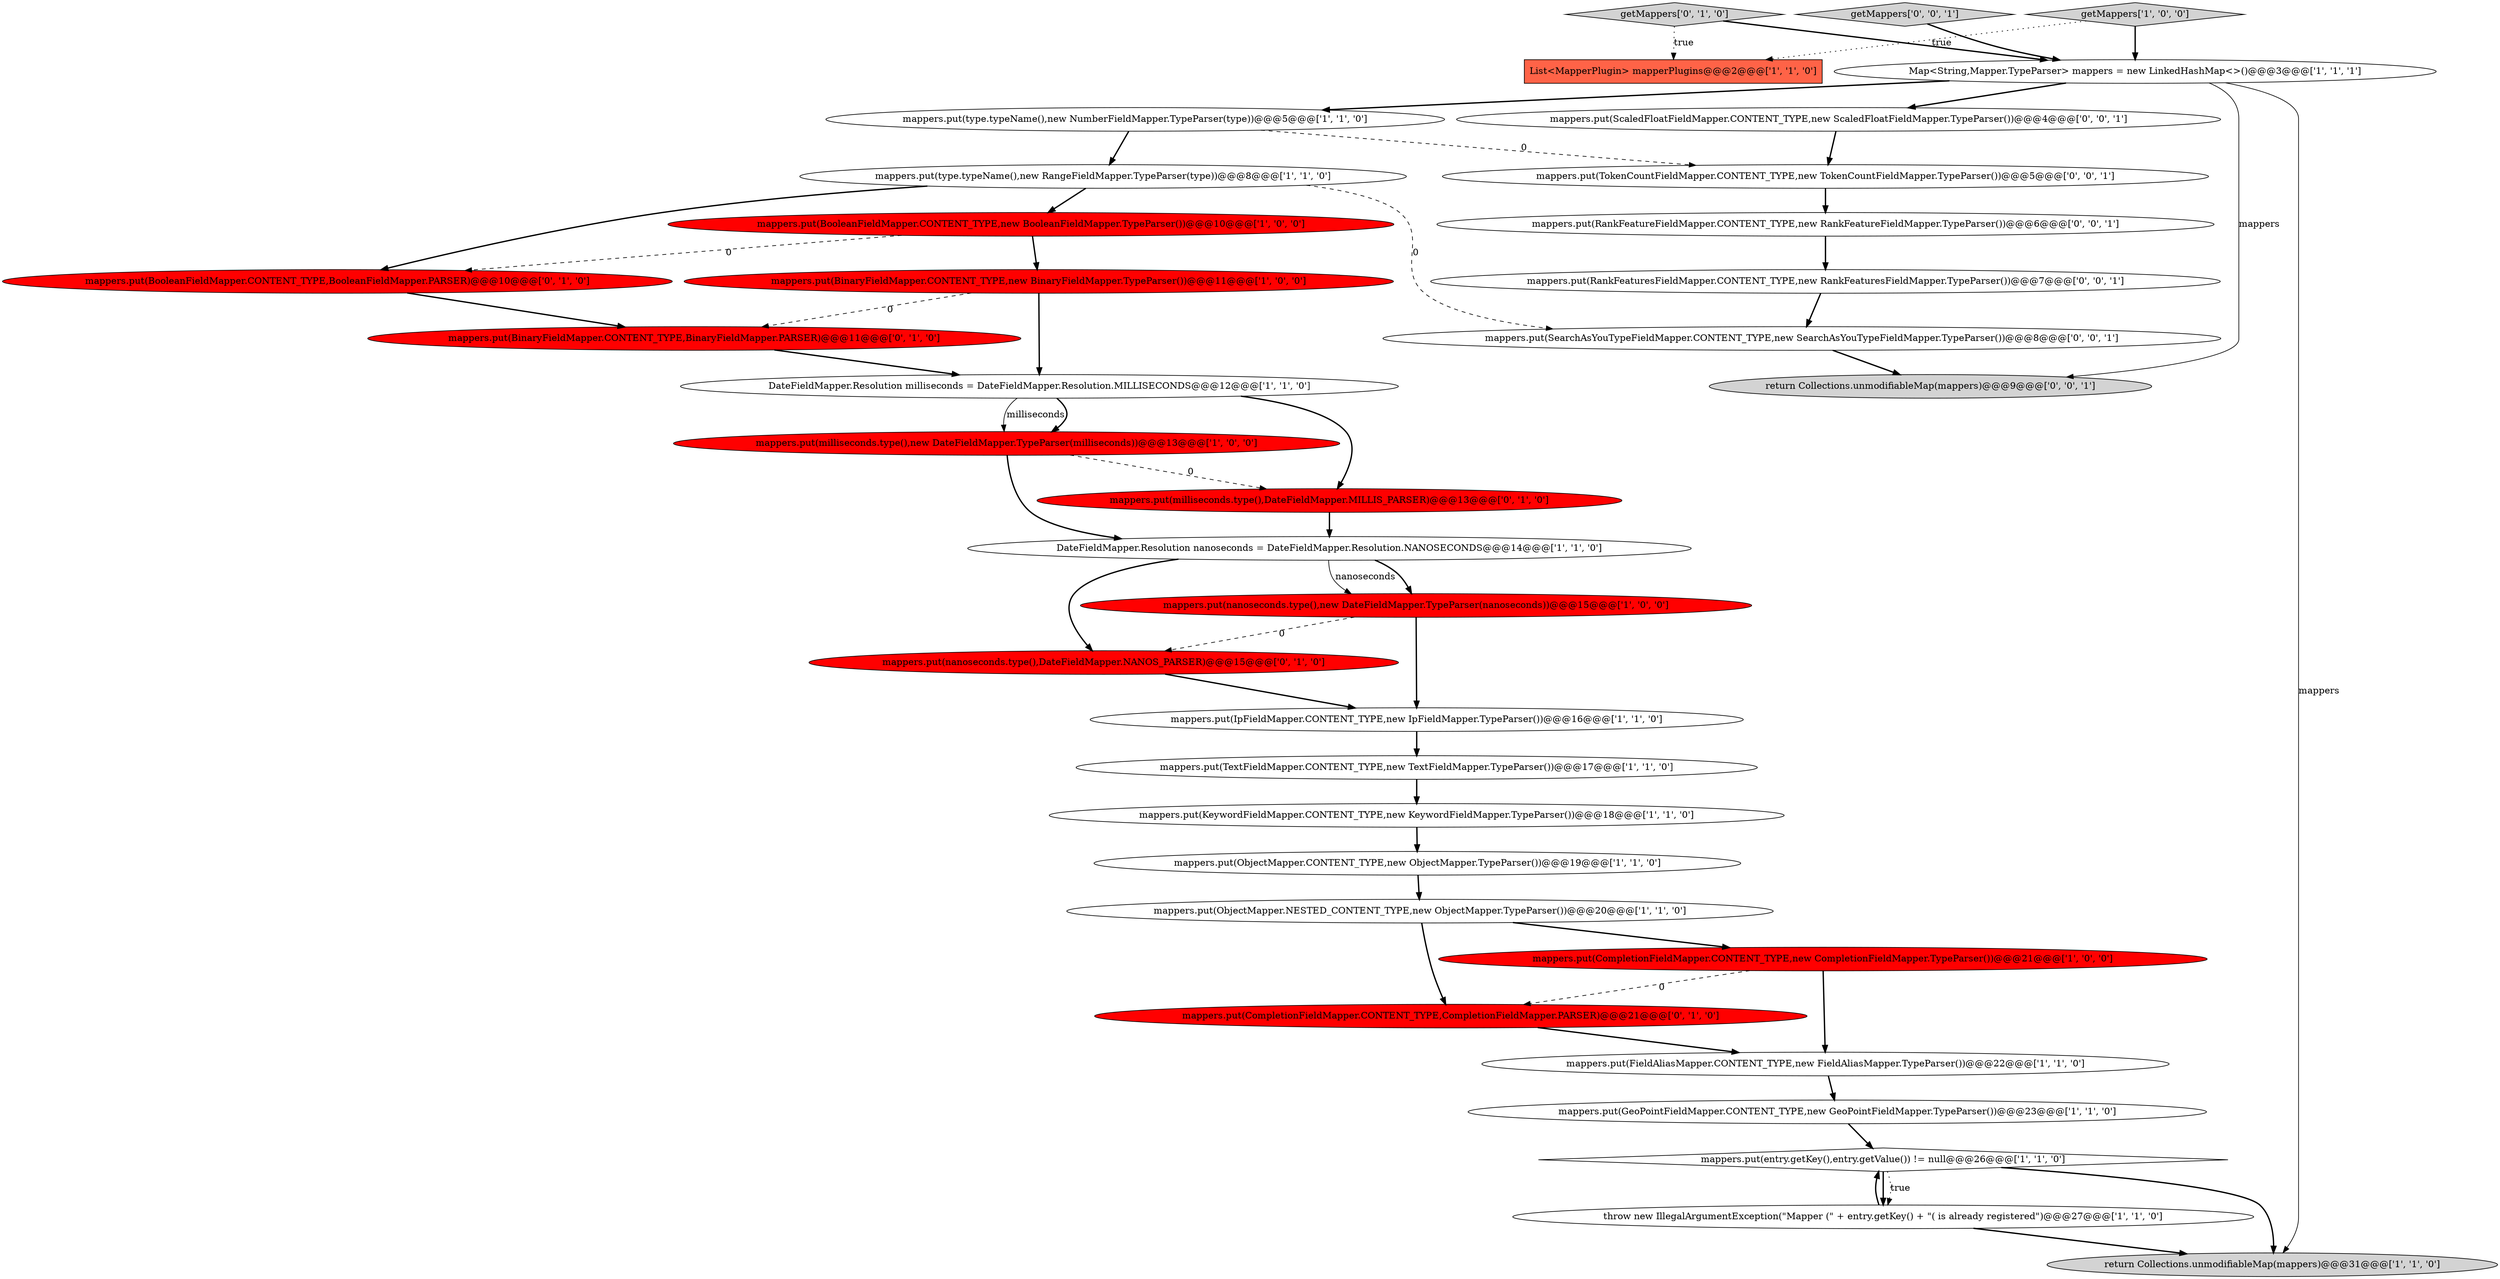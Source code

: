 digraph {
17 [style = filled, label = "mappers.put(GeoPointFieldMapper.CONTENT_TYPE,new GeoPointFieldMapper.TypeParser())@@@23@@@['1', '1', '0']", fillcolor = white, shape = ellipse image = "AAA0AAABBB1BBB"];
32 [style = filled, label = "mappers.put(TokenCountFieldMapper.CONTENT_TYPE,new TokenCountFieldMapper.TypeParser())@@@5@@@['0', '0', '1']", fillcolor = white, shape = ellipse image = "AAA0AAABBB3BBB"];
22 [style = filled, label = "mappers.put(BinaryFieldMapper.CONTENT_TYPE,BinaryFieldMapper.PARSER)@@@11@@@['0', '1', '0']", fillcolor = red, shape = ellipse image = "AAA1AAABBB2BBB"];
33 [style = filled, label = "mappers.put(RankFeaturesFieldMapper.CONTENT_TYPE,new RankFeaturesFieldMapper.TypeParser())@@@7@@@['0', '0', '1']", fillcolor = white, shape = ellipse image = "AAA0AAABBB3BBB"];
19 [style = filled, label = "mappers.put(milliseconds.type(),new DateFieldMapper.TypeParser(milliseconds))@@@13@@@['1', '0', '0']", fillcolor = red, shape = ellipse image = "AAA1AAABBB1BBB"];
3 [style = filled, label = "mappers.put(ObjectMapper.NESTED_CONTENT_TYPE,new ObjectMapper.TypeParser())@@@20@@@['1', '1', '0']", fillcolor = white, shape = ellipse image = "AAA0AAABBB1BBB"];
9 [style = filled, label = "List<MapperPlugin> mapperPlugins@@@2@@@['1', '1', '0']", fillcolor = tomato, shape = box image = "AAA0AAABBB1BBB"];
30 [style = filled, label = "mappers.put(SearchAsYouTypeFieldMapper.CONTENT_TYPE,new SearchAsYouTypeFieldMapper.TypeParser())@@@8@@@['0', '0', '1']", fillcolor = white, shape = ellipse image = "AAA0AAABBB3BBB"];
25 [style = filled, label = "mappers.put(nanoseconds.type(),DateFieldMapper.NANOS_PARSER)@@@15@@@['0', '1', '0']", fillcolor = red, shape = ellipse image = "AAA1AAABBB2BBB"];
0 [style = filled, label = "mappers.put(type.typeName(),new NumberFieldMapper.TypeParser(type))@@@5@@@['1', '1', '0']", fillcolor = white, shape = ellipse image = "AAA0AAABBB1BBB"];
23 [style = filled, label = "mappers.put(CompletionFieldMapper.CONTENT_TYPE,CompletionFieldMapper.PARSER)@@@21@@@['0', '1', '0']", fillcolor = red, shape = ellipse image = "AAA1AAABBB2BBB"];
28 [style = filled, label = "mappers.put(ScaledFloatFieldMapper.CONTENT_TYPE,new ScaledFloatFieldMapper.TypeParser())@@@4@@@['0', '0', '1']", fillcolor = white, shape = ellipse image = "AAA0AAABBB3BBB"];
7 [style = filled, label = "mappers.put(type.typeName(),new RangeFieldMapper.TypeParser(type))@@@8@@@['1', '1', '0']", fillcolor = white, shape = ellipse image = "AAA0AAABBB1BBB"];
2 [style = filled, label = "mappers.put(BooleanFieldMapper.CONTENT_TYPE,new BooleanFieldMapper.TypeParser())@@@10@@@['1', '0', '0']", fillcolor = red, shape = ellipse image = "AAA1AAABBB1BBB"];
18 [style = filled, label = "return Collections.unmodifiableMap(mappers)@@@31@@@['1', '1', '0']", fillcolor = lightgray, shape = ellipse image = "AAA0AAABBB1BBB"];
13 [style = filled, label = "mappers.put(ObjectMapper.CONTENT_TYPE,new ObjectMapper.TypeParser())@@@19@@@['1', '1', '0']", fillcolor = white, shape = ellipse image = "AAA0AAABBB1BBB"];
14 [style = filled, label = "mappers.put(FieldAliasMapper.CONTENT_TYPE,new FieldAliasMapper.TypeParser())@@@22@@@['1', '1', '0']", fillcolor = white, shape = ellipse image = "AAA0AAABBB1BBB"];
8 [style = filled, label = "mappers.put(entry.getKey(),entry.getValue()) != null@@@26@@@['1', '1', '0']", fillcolor = white, shape = diamond image = "AAA0AAABBB1BBB"];
16 [style = filled, label = "Map<String,Mapper.TypeParser> mappers = new LinkedHashMap<>()@@@3@@@['1', '1', '1']", fillcolor = white, shape = ellipse image = "AAA0AAABBB1BBB"];
24 [style = filled, label = "mappers.put(BooleanFieldMapper.CONTENT_TYPE,BooleanFieldMapper.PARSER)@@@10@@@['0', '1', '0']", fillcolor = red, shape = ellipse image = "AAA1AAABBB2BBB"];
26 [style = filled, label = "mappers.put(milliseconds.type(),DateFieldMapper.MILLIS_PARSER)@@@13@@@['0', '1', '0']", fillcolor = red, shape = ellipse image = "AAA1AAABBB2BBB"];
27 [style = filled, label = "getMappers['0', '1', '0']", fillcolor = lightgray, shape = diamond image = "AAA0AAABBB2BBB"];
21 [style = filled, label = "getMappers['1', '0', '0']", fillcolor = lightgray, shape = diamond image = "AAA0AAABBB1BBB"];
4 [style = filled, label = "mappers.put(IpFieldMapper.CONTENT_TYPE,new IpFieldMapper.TypeParser())@@@16@@@['1', '1', '0']", fillcolor = white, shape = ellipse image = "AAA0AAABBB1BBB"];
29 [style = filled, label = "getMappers['0', '0', '1']", fillcolor = lightgray, shape = diamond image = "AAA0AAABBB3BBB"];
31 [style = filled, label = "mappers.put(RankFeatureFieldMapper.CONTENT_TYPE,new RankFeatureFieldMapper.TypeParser())@@@6@@@['0', '0', '1']", fillcolor = white, shape = ellipse image = "AAA0AAABBB3BBB"];
20 [style = filled, label = "mappers.put(CompletionFieldMapper.CONTENT_TYPE,new CompletionFieldMapper.TypeParser())@@@21@@@['1', '0', '0']", fillcolor = red, shape = ellipse image = "AAA1AAABBB1BBB"];
11 [style = filled, label = "mappers.put(nanoseconds.type(),new DateFieldMapper.TypeParser(nanoseconds))@@@15@@@['1', '0', '0']", fillcolor = red, shape = ellipse image = "AAA1AAABBB1BBB"];
6 [style = filled, label = "mappers.put(BinaryFieldMapper.CONTENT_TYPE,new BinaryFieldMapper.TypeParser())@@@11@@@['1', '0', '0']", fillcolor = red, shape = ellipse image = "AAA1AAABBB1BBB"];
34 [style = filled, label = "return Collections.unmodifiableMap(mappers)@@@9@@@['0', '0', '1']", fillcolor = lightgray, shape = ellipse image = "AAA0AAABBB3BBB"];
10 [style = filled, label = "DateFieldMapper.Resolution nanoseconds = DateFieldMapper.Resolution.NANOSECONDS@@@14@@@['1', '1', '0']", fillcolor = white, shape = ellipse image = "AAA0AAABBB1BBB"];
15 [style = filled, label = "DateFieldMapper.Resolution milliseconds = DateFieldMapper.Resolution.MILLISECONDS@@@12@@@['1', '1', '0']", fillcolor = white, shape = ellipse image = "AAA0AAABBB1BBB"];
5 [style = filled, label = "mappers.put(KeywordFieldMapper.CONTENT_TYPE,new KeywordFieldMapper.TypeParser())@@@18@@@['1', '1', '0']", fillcolor = white, shape = ellipse image = "AAA0AAABBB1BBB"];
1 [style = filled, label = "throw new IllegalArgumentException(\"Mapper (\" + entry.getKey() + \"( is already registered\")@@@27@@@['1', '1', '0']", fillcolor = white, shape = ellipse image = "AAA0AAABBB1BBB"];
12 [style = filled, label = "mappers.put(TextFieldMapper.CONTENT_TYPE,new TextFieldMapper.TypeParser())@@@17@@@['1', '1', '0']", fillcolor = white, shape = ellipse image = "AAA0AAABBB1BBB"];
17->8 [style = bold, label=""];
16->0 [style = bold, label=""];
22->15 [style = bold, label=""];
1->8 [style = bold, label=""];
12->5 [style = bold, label=""];
26->10 [style = bold, label=""];
16->34 [style = solid, label="mappers"];
2->6 [style = bold, label=""];
8->18 [style = bold, label=""];
11->4 [style = bold, label=""];
0->32 [style = dashed, label="0"];
25->4 [style = bold, label=""];
19->10 [style = bold, label=""];
14->17 [style = bold, label=""];
20->14 [style = bold, label=""];
1->18 [style = bold, label=""];
30->34 [style = bold, label=""];
15->19 [style = solid, label="milliseconds"];
27->16 [style = bold, label=""];
15->19 [style = bold, label=""];
24->22 [style = bold, label=""];
6->22 [style = dashed, label="0"];
6->15 [style = bold, label=""];
15->26 [style = bold, label=""];
0->7 [style = bold, label=""];
28->32 [style = bold, label=""];
23->14 [style = bold, label=""];
8->1 [style = bold, label=""];
8->1 [style = dotted, label="true"];
7->24 [style = bold, label=""];
3->23 [style = bold, label=""];
3->20 [style = bold, label=""];
21->9 [style = dotted, label="true"];
16->28 [style = bold, label=""];
13->3 [style = bold, label=""];
19->26 [style = dashed, label="0"];
10->25 [style = bold, label=""];
27->9 [style = dotted, label="true"];
7->2 [style = bold, label=""];
31->33 [style = bold, label=""];
5->13 [style = bold, label=""];
7->30 [style = dashed, label="0"];
11->25 [style = dashed, label="0"];
20->23 [style = dashed, label="0"];
33->30 [style = bold, label=""];
21->16 [style = bold, label=""];
4->12 [style = bold, label=""];
2->24 [style = dashed, label="0"];
29->16 [style = bold, label=""];
32->31 [style = bold, label=""];
10->11 [style = solid, label="nanoseconds"];
10->11 [style = bold, label=""];
16->18 [style = solid, label="mappers"];
}
